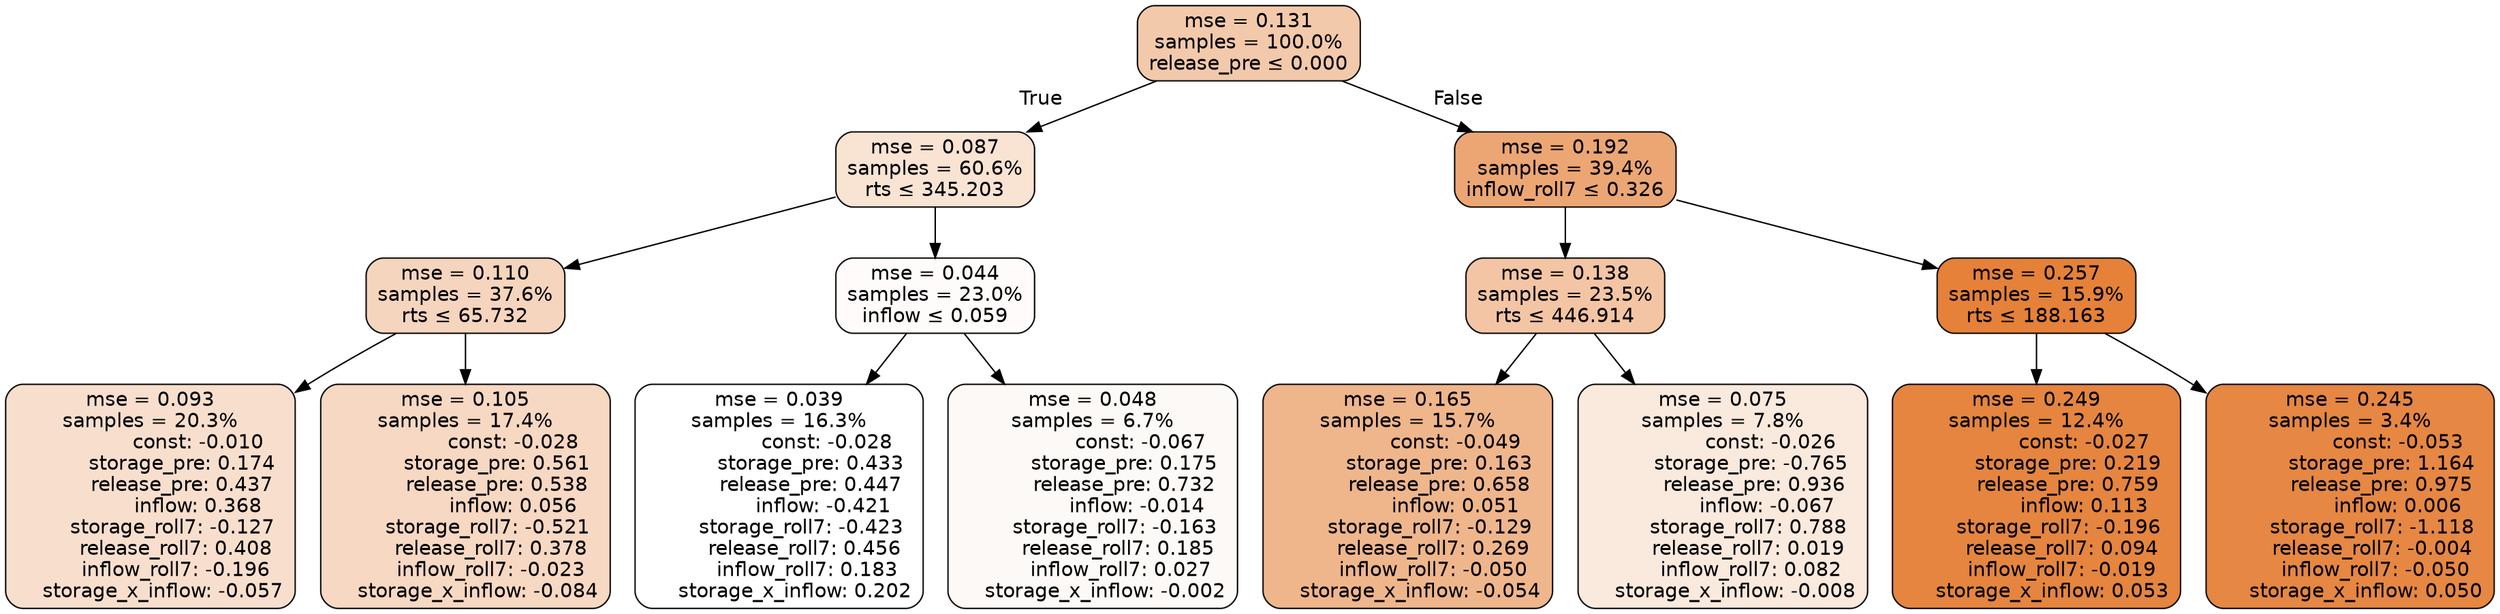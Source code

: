 digraph tree {
bgcolor="transparent"
node [shape=rectangle, style="filled, rounded", color="black", fontname=helvetica] ;
edge [fontname=helvetica] ;
	"0" [label="mse = 0.131
samples = 100.0%
release_pre &le; 0.000", fillcolor="#f3c9ab"]
	"1" [label="mse = 0.087
samples = 60.6%
rts &le; 345.203", fillcolor="#f9e3d3"]
	"2" [label="mse = 0.110
samples = 37.6%
rts &le; 65.732", fillcolor="#f6d5be"]
	"3" [label="mse = 0.093
samples = 20.3%
               const: -0.010
          storage_pre: 0.174
          release_pre: 0.437
               inflow: 0.368
       storage_roll7: -0.127
        release_roll7: 0.408
        inflow_roll7: -0.196
    storage_x_inflow: -0.057", fillcolor="#f8dfcd"]
	"4" [label="mse = 0.105
samples = 17.4%
               const: -0.028
          storage_pre: 0.561
          release_pre: 0.538
               inflow: 0.056
       storage_roll7: -0.521
        release_roll7: 0.378
        inflow_roll7: -0.023
    storage_x_inflow: -0.084", fillcolor="#f7d8c2"]
	"5" [label="mse = 0.044
samples = 23.0%
inflow &le; 0.059", fillcolor="#fefbfa"]
	"6" [label="mse = 0.039
samples = 16.3%
               const: -0.028
          storage_pre: 0.433
          release_pre: 0.447
              inflow: -0.421
       storage_roll7: -0.423
        release_roll7: 0.456
         inflow_roll7: 0.183
     storage_x_inflow: 0.202", fillcolor="#ffffff"]
	"7" [label="mse = 0.048
samples = 6.7%
               const: -0.067
          storage_pre: 0.175
          release_pre: 0.732
              inflow: -0.014
       storage_roll7: -0.163
        release_roll7: 0.185
         inflow_roll7: 0.027
    storage_x_inflow: -0.002", fillcolor="#fdf9f6"]
	"8" [label="mse = 0.192
samples = 39.4%
inflow_roll7 &le; 0.326", fillcolor="#eca674"]
	"9" [label="mse = 0.138
samples = 23.5%
rts &le; 446.914", fillcolor="#f3c5a4"]
	"10" [label="mse = 0.165
samples = 15.7%
               const: -0.049
          storage_pre: 0.163
          release_pre: 0.658
               inflow: 0.051
       storage_roll7: -0.129
        release_roll7: 0.269
        inflow_roll7: -0.050
    storage_x_inflow: -0.054", fillcolor="#efb68c"]
	"11" [label="mse = 0.075
samples = 7.8%
               const: -0.026
         storage_pre: -0.765
          release_pre: 0.936
              inflow: -0.067
        storage_roll7: 0.788
        release_roll7: 0.019
         inflow_roll7: 0.082
    storage_x_inflow: -0.008", fillcolor="#fae9dd"]
	"12" [label="mse = 0.257
samples = 15.9%
rts &le; 188.163", fillcolor="#e58139"]
	"13" [label="mse = 0.249
samples = 12.4%
               const: -0.027
          storage_pre: 0.219
          release_pre: 0.759
               inflow: 0.113
       storage_roll7: -0.196
        release_roll7: 0.094
        inflow_roll7: -0.019
     storage_x_inflow: 0.053", fillcolor="#e5853f"]
	"14" [label="mse = 0.245
samples = 3.4%
               const: -0.053
          storage_pre: 1.164
          release_pre: 0.975
               inflow: 0.006
       storage_roll7: -1.118
       release_roll7: -0.004
        inflow_roll7: -0.050
     storage_x_inflow: 0.050", fillcolor="#e68743"]

	"0" -> "1" [labeldistance=2.5, labelangle=45, headlabel="True"]
	"1" -> "2"
	"2" -> "3"
	"2" -> "4"
	"1" -> "5"
	"5" -> "6"
	"5" -> "7"
	"0" -> "8" [labeldistance=2.5, labelangle=-45, headlabel="False"]
	"8" -> "9"
	"9" -> "10"
	"9" -> "11"
	"8" -> "12"
	"12" -> "13"
	"12" -> "14"
}